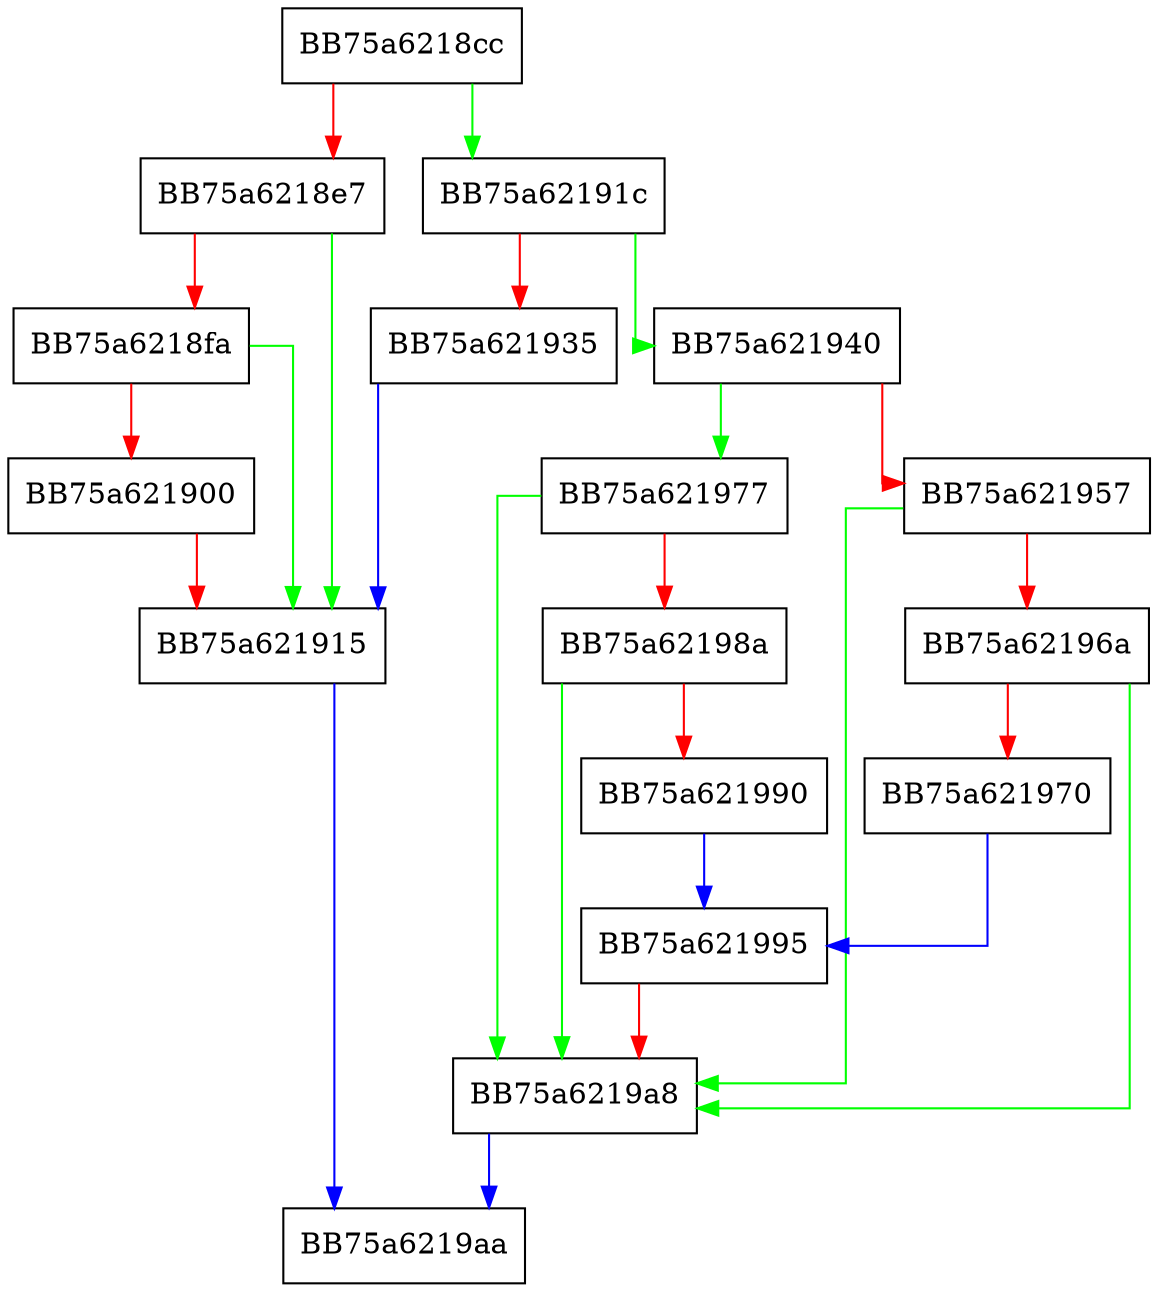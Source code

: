 digraph RemoveFileFromEngineCache {
  node [shape="box"];
  graph [splines=ortho];
  BB75a6218cc -> BB75a62191c [color="green"];
  BB75a6218cc -> BB75a6218e7 [color="red"];
  BB75a6218e7 -> BB75a621915 [color="green"];
  BB75a6218e7 -> BB75a6218fa [color="red"];
  BB75a6218fa -> BB75a621915 [color="green"];
  BB75a6218fa -> BB75a621900 [color="red"];
  BB75a621900 -> BB75a621915 [color="red"];
  BB75a621915 -> BB75a6219aa [color="blue"];
  BB75a62191c -> BB75a621940 [color="green"];
  BB75a62191c -> BB75a621935 [color="red"];
  BB75a621935 -> BB75a621915 [color="blue"];
  BB75a621940 -> BB75a621977 [color="green"];
  BB75a621940 -> BB75a621957 [color="red"];
  BB75a621957 -> BB75a6219a8 [color="green"];
  BB75a621957 -> BB75a62196a [color="red"];
  BB75a62196a -> BB75a6219a8 [color="green"];
  BB75a62196a -> BB75a621970 [color="red"];
  BB75a621970 -> BB75a621995 [color="blue"];
  BB75a621977 -> BB75a6219a8 [color="green"];
  BB75a621977 -> BB75a62198a [color="red"];
  BB75a62198a -> BB75a6219a8 [color="green"];
  BB75a62198a -> BB75a621990 [color="red"];
  BB75a621990 -> BB75a621995 [color="blue"];
  BB75a621995 -> BB75a6219a8 [color="red"];
  BB75a6219a8 -> BB75a6219aa [color="blue"];
}